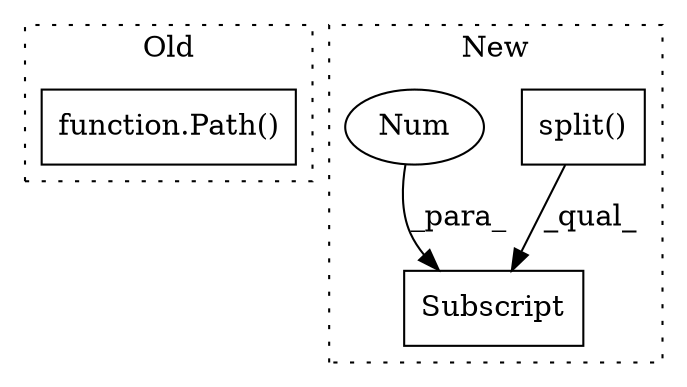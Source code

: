 digraph G {
subgraph cluster0 {
1 [label="function.Path()" a="75" s="486,498" l="5,1" shape="box"];
label = "Old";
style="dotted";
}
subgraph cluster1 {
2 [label="split()" a="75" s="1060" l="63" shape="box"];
3 [label="Subscript" a="63" s="1060,0" l="67,0" shape="box"];
4 [label="Num" a="76" s="1124" l="2" shape="ellipse"];
label = "New";
style="dotted";
}
2 -> 3 [label="_qual_"];
4 -> 3 [label="_para_"];
}